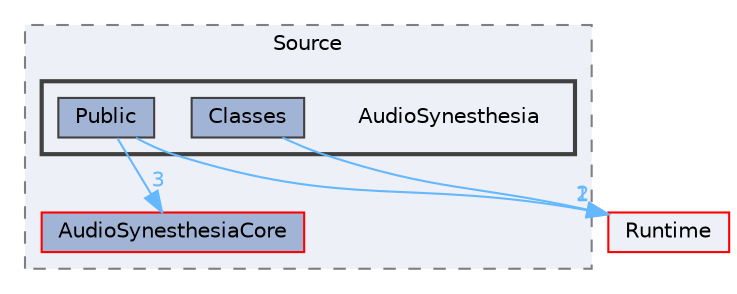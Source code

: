 digraph "AudioSynesthesia"
{
 // INTERACTIVE_SVG=YES
 // LATEX_PDF_SIZE
  bgcolor="transparent";
  edge [fontname=Helvetica,fontsize=10,labelfontname=Helvetica,labelfontsize=10];
  node [fontname=Helvetica,fontsize=10,shape=box,height=0.2,width=0.4];
  compound=true
  subgraph clusterdir_a0585e6d1e3840565f68762d248fc3be {
    graph [ bgcolor="#edf0f7", pencolor="grey50", label="Source", fontname=Helvetica,fontsize=10 style="filled,dashed", URL="dir_a0585e6d1e3840565f68762d248fc3be.html",tooltip=""]
  dir_5eb97d636267e64885ac2d371ab1be93 [label="AudioSynesthesiaCore", fillcolor="#a2b4d6", color="red", style="filled", URL="dir_5eb97d636267e64885ac2d371ab1be93.html",tooltip=""];
  subgraph clusterdir_8ec49a306a45d29550b240a727808ebe {
    graph [ bgcolor="#edf0f7", pencolor="grey25", label="", fontname=Helvetica,fontsize=10 style="filled,bold", URL="dir_8ec49a306a45d29550b240a727808ebe.html",tooltip=""]
    dir_8ec49a306a45d29550b240a727808ebe [shape=plaintext, label="AudioSynesthesia"];
  dir_4ca3cac22a4627a9ceefb66a063aa61e [label="Classes", fillcolor="#a2b4d6", color="grey25", style="filled", URL="dir_4ca3cac22a4627a9ceefb66a063aa61e.html",tooltip=""];
  dir_d3019e346d2384f3f94fc906dd42b8d9 [label="Public", fillcolor="#a2b4d6", color="grey25", style="filled", URL="dir_d3019e346d2384f3f94fc906dd42b8d9.html",tooltip=""];
  }
  }
  dir_7536b172fbd480bfd146a1b1acd6856b [label="Runtime", fillcolor="#edf0f7", color="red", style="filled", URL="dir_7536b172fbd480bfd146a1b1acd6856b.html",tooltip=""];
  dir_4ca3cac22a4627a9ceefb66a063aa61e->dir_7536b172fbd480bfd146a1b1acd6856b [headlabel="2", labeldistance=1.5 headhref="dir_000176_000984.html" href="dir_000176_000984.html" color="steelblue1" fontcolor="steelblue1"];
  dir_d3019e346d2384f3f94fc906dd42b8d9->dir_5eb97d636267e64885ac2d371ab1be93 [headlabel="3", labeldistance=1.5 headhref="dir_000853_000078.html" href="dir_000853_000078.html" color="steelblue1" fontcolor="steelblue1"];
  dir_d3019e346d2384f3f94fc906dd42b8d9->dir_7536b172fbd480bfd146a1b1acd6856b [headlabel="1", labeldistance=1.5 headhref="dir_000853_000984.html" href="dir_000853_000984.html" color="steelblue1" fontcolor="steelblue1"];
}
